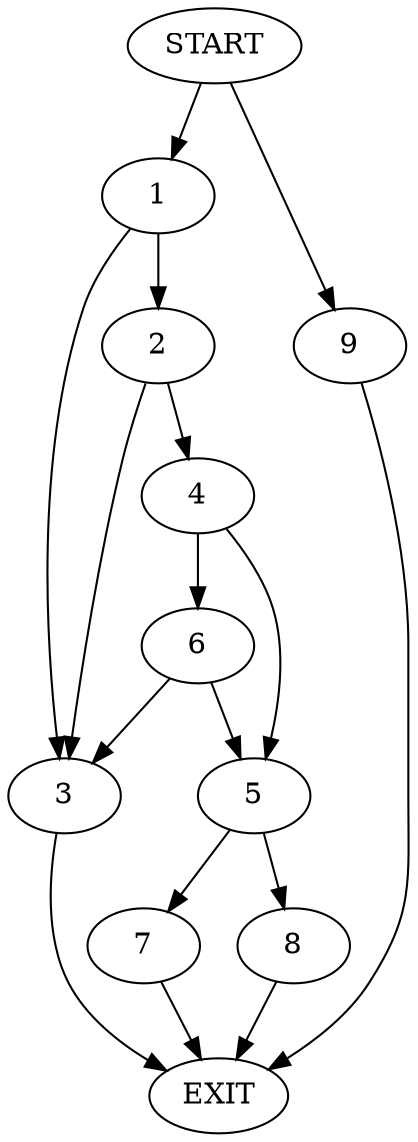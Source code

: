 digraph {
0 [label="START"]
10 [label="EXIT"]
0 -> 1
1 -> 2
1 -> 3
3 -> 10
2 -> 4
2 -> 3
4 -> 5
4 -> 6
5 -> 7
5 -> 8
6 -> 5
6 -> 3
7 -> 10
8 -> 10
0 -> 9
9 -> 10
}
